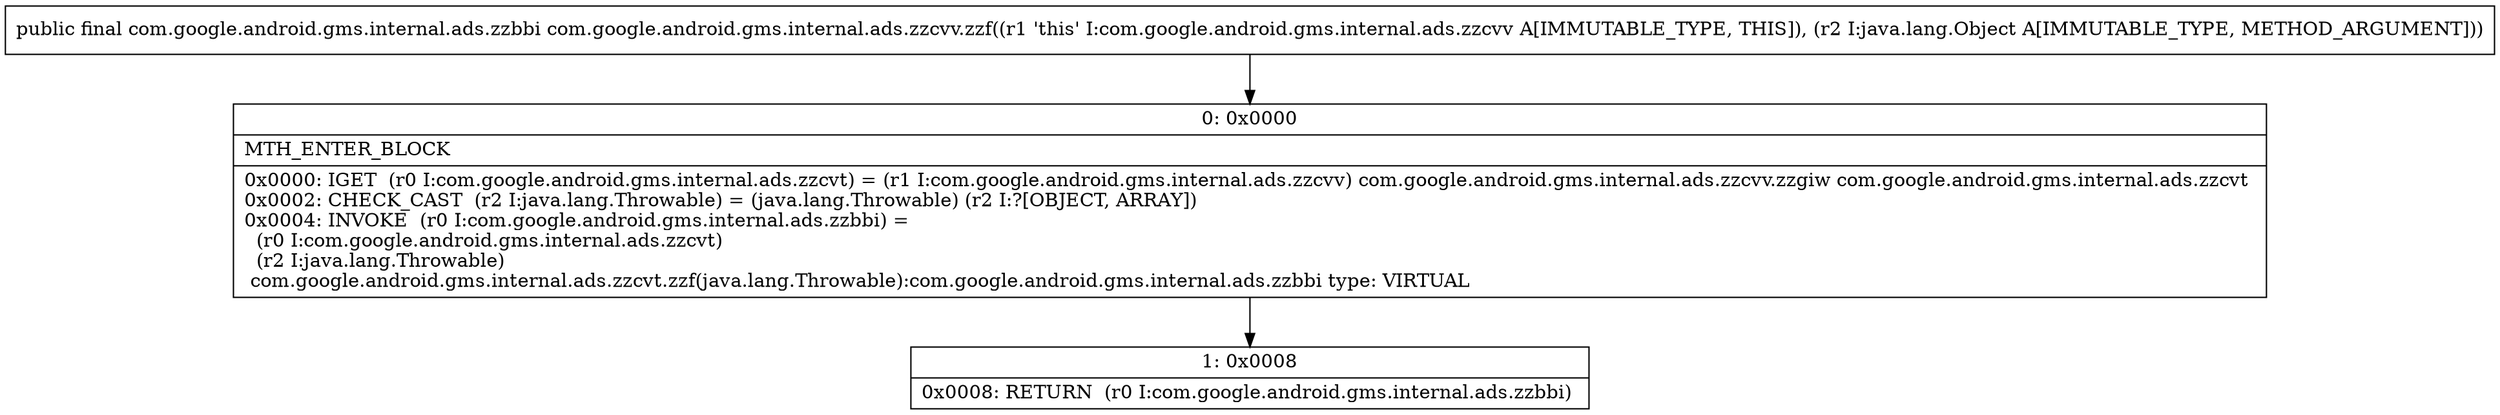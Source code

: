 digraph "CFG forcom.google.android.gms.internal.ads.zzcvv.zzf(Ljava\/lang\/Object;)Lcom\/google\/android\/gms\/internal\/ads\/zzbbi;" {
Node_0 [shape=record,label="{0\:\ 0x0000|MTH_ENTER_BLOCK\l|0x0000: IGET  (r0 I:com.google.android.gms.internal.ads.zzcvt) = (r1 I:com.google.android.gms.internal.ads.zzcvv) com.google.android.gms.internal.ads.zzcvv.zzgiw com.google.android.gms.internal.ads.zzcvt \l0x0002: CHECK_CAST  (r2 I:java.lang.Throwable) = (java.lang.Throwable) (r2 I:?[OBJECT, ARRAY]) \l0x0004: INVOKE  (r0 I:com.google.android.gms.internal.ads.zzbbi) = \l  (r0 I:com.google.android.gms.internal.ads.zzcvt)\l  (r2 I:java.lang.Throwable)\l com.google.android.gms.internal.ads.zzcvt.zzf(java.lang.Throwable):com.google.android.gms.internal.ads.zzbbi type: VIRTUAL \l}"];
Node_1 [shape=record,label="{1\:\ 0x0008|0x0008: RETURN  (r0 I:com.google.android.gms.internal.ads.zzbbi) \l}"];
MethodNode[shape=record,label="{public final com.google.android.gms.internal.ads.zzbbi com.google.android.gms.internal.ads.zzcvv.zzf((r1 'this' I:com.google.android.gms.internal.ads.zzcvv A[IMMUTABLE_TYPE, THIS]), (r2 I:java.lang.Object A[IMMUTABLE_TYPE, METHOD_ARGUMENT])) }"];
MethodNode -> Node_0;
Node_0 -> Node_1;
}

